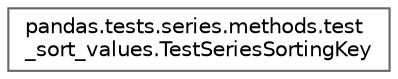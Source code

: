 digraph "Graphical Class Hierarchy"
{
 // LATEX_PDF_SIZE
  bgcolor="transparent";
  edge [fontname=Helvetica,fontsize=10,labelfontname=Helvetica,labelfontsize=10];
  node [fontname=Helvetica,fontsize=10,shape=box,height=0.2,width=0.4];
  rankdir="LR";
  Node0 [id="Node000000",label="pandas.tests.series.methods.test\l_sort_values.TestSeriesSortingKey",height=0.2,width=0.4,color="grey40", fillcolor="white", style="filled",URL="$d3/d7f/classpandas_1_1tests_1_1series_1_1methods_1_1test__sort__values_1_1TestSeriesSortingKey.html",tooltip=" "];
}
